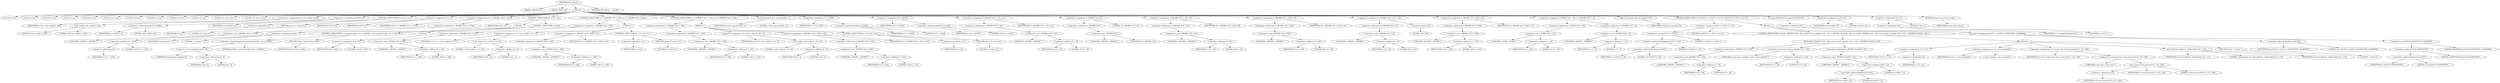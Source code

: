 digraph tftp_connect {  
"1000113" [label = "(METHOD,tftp_connect)" ]
"1000114" [label = "(PARAM,_DWORD *a1)" ]
"1000115" [label = "(PARAM,_BYTE *a2)" ]
"1000116" [label = "(BLOCK,,)" ]
"1000117" [label = "(LOCAL,v4: int)" ]
"1000118" [label = "(LOCAL,v5: int)" ]
"1000119" [label = "(LOCAL,v6: int)" ]
"1000120" [label = "(LOCAL,v7: int)" ]
"1000121" [label = "(LOCAL,v8: int)" ]
"1000122" [label = "(LOCAL,result: int)" ]
"1000123" [label = "(LOCAL,v10: int)" ]
"1000124" [label = "(LOCAL,v11: int)" ]
"1000125" [label = "(LOCAL,v12: int *)" ]
"1000126" [label = "(LOCAL,v13: int)" ]
"1000127" [label = "(LOCAL,v14: const char *)" ]
"1000128" [label = "(LOCAL,v15: char [ 128 ])" ]
"1000129" [label = "(<operator>.assignment,v4 = Curl_ccalloc(1, 336))" ]
"1000130" [label = "(IDENTIFIER,v4,v4 = Curl_ccalloc(1, 336))" ]
"1000131" [label = "(Curl_ccalloc,Curl_ccalloc(1, 336))" ]
"1000132" [label = "(LITERAL,1,Curl_ccalloc(1, 336))" ]
"1000133" [label = "(LITERAL,336,Curl_ccalloc(1, 336))" ]
"1000134" [label = "(<operator>.assignment,a1[188] = v4)" ]
"1000135" [label = "(<operator>.indirectIndexAccess,a1[188])" ]
"1000136" [label = "(IDENTIFIER,a1,a1[188] = v4)" ]
"1000137" [label = "(LITERAL,188,a1[188] = v4)" ]
"1000138" [label = "(IDENTIFIER,v4,a1[188] = v4)" ]
"1000139" [label = "(CONTROL_STRUCTURE,if ( !v4 ),if ( !v4 ))" ]
"1000140" [label = "(<operator>.logicalNot,!v4)" ]
"1000141" [label = "(IDENTIFIER,v4,!v4)" ]
"1000142" [label = "(RETURN,return 27;,return 27;)" ]
"1000143" [label = "(LITERAL,27,return 27;)" ]
"1000144" [label = "(<operator>.assignment,v5 = v4)" ]
"1000145" [label = "(IDENTIFIER,v5,v5 = v4)" ]
"1000146" [label = "(IDENTIFIER,v4,v5 = v4)" ]
"1000147" [label = "(<operator>.assignment,v6 = *(_DWORD *)(*a1 + 1576))" ]
"1000148" [label = "(IDENTIFIER,v6,v6 = *(_DWORD *)(*a1 + 1576))" ]
"1000149" [label = "(<operator>.indirection,*(_DWORD *)(*a1 + 1576))" ]
"1000150" [label = "(<operator>.cast,(_DWORD *)(*a1 + 1576))" ]
"1000151" [label = "(UNKNOWN,_DWORD *,_DWORD *)" ]
"1000152" [label = "(<operator>.addition,*a1 + 1576)" ]
"1000153" [label = "(<operator>.indirection,*a1)" ]
"1000154" [label = "(IDENTIFIER,a1,*a1 + 1576)" ]
"1000155" [label = "(LITERAL,1576,*a1 + 1576)" ]
"1000156" [label = "(CONTROL_STRUCTURE,if ( v6 ),if ( v6 ))" ]
"1000157" [label = "(IDENTIFIER,v6,if ( v6 ))" ]
"1000158" [label = "(BLOCK,,)" ]
"1000159" [label = "(<operator>.assignment,result = 71)" ]
"1000160" [label = "(IDENTIFIER,result,result = 71)" ]
"1000161" [label = "(LITERAL,71,result = 71)" ]
"1000162" [label = "(CONTROL_STRUCTURE,if ( (unsigned int)(v6 - 8) >= 0xFFB1 ),if ( (unsigned int)(v6 - 8) >= 0xFFB1 ))" ]
"1000163" [label = "(<operator>.greaterEqualsThan,(unsigned int)(v6 - 8) >= 0xFFB1)" ]
"1000164" [label = "(<operator>.cast,(unsigned int)(v6 - 8))" ]
"1000165" [label = "(UNKNOWN,unsigned int,unsigned int)" ]
"1000166" [label = "(<operator>.subtraction,v6 - 8)" ]
"1000167" [label = "(IDENTIFIER,v6,v6 - 8)" ]
"1000168" [label = "(LITERAL,8,v6 - 8)" ]
"1000169" [label = "(LITERAL,0xFFB1,(unsigned int)(v6 - 8) >= 0xFFB1)" ]
"1000170" [label = "(RETURN,return result;,return result;)" ]
"1000171" [label = "(IDENTIFIER,result,return result;)" ]
"1000172" [label = "(CONTROL_STRUCTURE,else,else)" ]
"1000173" [label = "(BLOCK,,)" ]
"1000174" [label = "(<operator>.assignment,v6 = 512)" ]
"1000175" [label = "(IDENTIFIER,v6,v6 = 512)" ]
"1000176" [label = "(LITERAL,512,v6 = 512)" ]
"1000177" [label = "(CONTROL_STRUCTURE,if ( !*(_DWORD *)(v5 + 328) ),if ( !*(_DWORD *)(v5 + 328) ))" ]
"1000178" [label = "(<operator>.logicalNot,!*(_DWORD *)(v5 + 328))" ]
"1000179" [label = "(<operator>.indirection,*(_DWORD *)(v5 + 328))" ]
"1000180" [label = "(<operator>.cast,(_DWORD *)(v5 + 328))" ]
"1000181" [label = "(UNKNOWN,_DWORD *,_DWORD *)" ]
"1000182" [label = "(<operator>.addition,v5 + 328)" ]
"1000183" [label = "(IDENTIFIER,v5,v5 + 328)" ]
"1000184" [label = "(LITERAL,328,v5 + 328)" ]
"1000185" [label = "(BLOCK,,)" ]
"1000186" [label = "(<operator>.assignment,v11 = Curl_ccalloc(1, v6 + 4))" ]
"1000187" [label = "(IDENTIFIER,v11,v11 = Curl_ccalloc(1, v6 + 4))" ]
"1000188" [label = "(Curl_ccalloc,Curl_ccalloc(1, v6 + 4))" ]
"1000189" [label = "(LITERAL,1,Curl_ccalloc(1, v6 + 4))" ]
"1000190" [label = "(<operator>.addition,v6 + 4)" ]
"1000191" [label = "(IDENTIFIER,v6,v6 + 4)" ]
"1000192" [label = "(LITERAL,4,v6 + 4)" ]
"1000193" [label = "(<operator>.assignment,*(_DWORD *)(v5 + 328) = v11)" ]
"1000194" [label = "(<operator>.indirection,*(_DWORD *)(v5 + 328))" ]
"1000195" [label = "(<operator>.cast,(_DWORD *)(v5 + 328))" ]
"1000196" [label = "(UNKNOWN,_DWORD *,_DWORD *)" ]
"1000197" [label = "(<operator>.addition,v5 + 328)" ]
"1000198" [label = "(IDENTIFIER,v5,v5 + 328)" ]
"1000199" [label = "(LITERAL,328,v5 + 328)" ]
"1000200" [label = "(IDENTIFIER,v11,*(_DWORD *)(v5 + 328) = v11)" ]
"1000201" [label = "(CONTROL_STRUCTURE,if ( !v11 ),if ( !v11 ))" ]
"1000202" [label = "(<operator>.logicalNot,!v11)" ]
"1000203" [label = "(IDENTIFIER,v11,!v11)" ]
"1000204" [label = "(RETURN,return 27;,return 27;)" ]
"1000205" [label = "(LITERAL,27,return 27;)" ]
"1000206" [label = "(CONTROL_STRUCTURE,if ( !*(_DWORD *)(v5 + 332) ),if ( !*(_DWORD *)(v5 + 332) ))" ]
"1000207" [label = "(<operator>.logicalNot,!*(_DWORD *)(v5 + 332))" ]
"1000208" [label = "(<operator>.indirection,*(_DWORD *)(v5 + 332))" ]
"1000209" [label = "(<operator>.cast,(_DWORD *)(v5 + 332))" ]
"1000210" [label = "(UNKNOWN,_DWORD *,_DWORD *)" ]
"1000211" [label = "(<operator>.addition,v5 + 332)" ]
"1000212" [label = "(IDENTIFIER,v5,v5 + 332)" ]
"1000213" [label = "(LITERAL,332,v5 + 332)" ]
"1000214" [label = "(BLOCK,,)" ]
"1000215" [label = "(<operator>.assignment,v10 = Curl_ccalloc(1, v6 + 4))" ]
"1000216" [label = "(IDENTIFIER,v10,v10 = Curl_ccalloc(1, v6 + 4))" ]
"1000217" [label = "(Curl_ccalloc,Curl_ccalloc(1, v6 + 4))" ]
"1000218" [label = "(LITERAL,1,Curl_ccalloc(1, v6 + 4))" ]
"1000219" [label = "(<operator>.addition,v6 + 4)" ]
"1000220" [label = "(IDENTIFIER,v6,v6 + 4)" ]
"1000221" [label = "(LITERAL,4,v6 + 4)" ]
"1000222" [label = "(<operator>.assignment,*(_DWORD *)(v5 + 332) = v10)" ]
"1000223" [label = "(<operator>.indirection,*(_DWORD *)(v5 + 332))" ]
"1000224" [label = "(<operator>.cast,(_DWORD *)(v5 + 332))" ]
"1000225" [label = "(UNKNOWN,_DWORD *,_DWORD *)" ]
"1000226" [label = "(<operator>.addition,v5 + 332)" ]
"1000227" [label = "(IDENTIFIER,v5,v5 + 332)" ]
"1000228" [label = "(LITERAL,332,v5 + 332)" ]
"1000229" [label = "(IDENTIFIER,v10,*(_DWORD *)(v5 + 332) = v10)" ]
"1000230" [label = "(CONTROL_STRUCTURE,if ( !v10 ),if ( !v10 ))" ]
"1000231" [label = "(<operator>.logicalNot,!v10)" ]
"1000232" [label = "(IDENTIFIER,v10,!v10)" ]
"1000233" [label = "(RETURN,return 27;,return 27;)" ]
"1000234" [label = "(LITERAL,27,return 27;)" ]
"1000235" [label = "(Curl_conncontrol,Curl_conncontrol(a1, 1))" ]
"1000236" [label = "(IDENTIFIER,a1,Curl_conncontrol(a1, 1))" ]
"1000237" [label = "(LITERAL,1,Curl_conncontrol(a1, 1))" ]
"1000238" [label = "(<operator>.assignment,v7 = a1[20])" ]
"1000239" [label = "(IDENTIFIER,v7,v7 = a1[20])" ]
"1000240" [label = "(<operator>.indirectIndexAccess,a1[20])" ]
"1000241" [label = "(IDENTIFIER,a1,v7 = a1[20])" ]
"1000242" [label = "(LITERAL,20,v7 = a1[20])" ]
"1000243" [label = "(<operator>.assignment,v8 = a1[105])" ]
"1000244" [label = "(IDENTIFIER,v8,v8 = a1[105])" ]
"1000245" [label = "(<operator>.indirectIndexAccess,a1[105])" ]
"1000246" [label = "(IDENTIFIER,a1,v8 = a1[105])" ]
"1000247" [label = "(LITERAL,105,v8 = a1[105])" ]
"1000248" [label = "(<operator>.assignment,*(_DWORD *)(v5 + 16) = a1)" ]
"1000249" [label = "(<operator>.indirection,*(_DWORD *)(v5 + 16))" ]
"1000250" [label = "(<operator>.cast,(_DWORD *)(v5 + 16))" ]
"1000251" [label = "(UNKNOWN,_DWORD *,_DWORD *)" ]
"1000252" [label = "(<operator>.addition,v5 + 16)" ]
"1000253" [label = "(IDENTIFIER,v5,v5 + 16)" ]
"1000254" [label = "(LITERAL,16,v5 + 16)" ]
"1000255" [label = "(IDENTIFIER,a1,*(_DWORD *)(v5 + 16) = a1)" ]
"1000256" [label = "(<operator>.assignment,*(_DWORD *)v5 = 0)" ]
"1000257" [label = "(<operator>.indirection,*(_DWORD *)v5)" ]
"1000258" [label = "(<operator>.cast,(_DWORD *)v5)" ]
"1000259" [label = "(UNKNOWN,_DWORD *,_DWORD *)" ]
"1000260" [label = "(IDENTIFIER,v5,(_DWORD *)v5)" ]
"1000261" [label = "(LITERAL,0,*(_DWORD *)v5 = 0)" ]
"1000262" [label = "(<operator>.assignment,*(_DWORD *)(v5 + 20) = v8)" ]
"1000263" [label = "(<operator>.indirection,*(_DWORD *)(v5 + 20))" ]
"1000264" [label = "(<operator>.cast,(_DWORD *)(v5 + 20))" ]
"1000265" [label = "(UNKNOWN,_DWORD *,_DWORD *)" ]
"1000266" [label = "(<operator>.addition,v5 + 20)" ]
"1000267" [label = "(IDENTIFIER,v5,v5 + 20)" ]
"1000268" [label = "(LITERAL,20,v5 + 20)" ]
"1000269" [label = "(IDENTIFIER,v8,*(_DWORD *)(v5 + 20) = v8)" ]
"1000270" [label = "(<operator>.assignment,*(_DWORD *)(v5 + 320) = v6)" ]
"1000271" [label = "(<operator>.indirection,*(_DWORD *)(v5 + 320))" ]
"1000272" [label = "(<operator>.cast,(_DWORD *)(v5 + 320))" ]
"1000273" [label = "(UNKNOWN,_DWORD *,_DWORD *)" ]
"1000274" [label = "(<operator>.addition,v5 + 320)" ]
"1000275" [label = "(IDENTIFIER,v5,v5 + 320)" ]
"1000276" [label = "(LITERAL,320,v5 + 320)" ]
"1000277" [label = "(IDENTIFIER,v6,*(_DWORD *)(v5 + 320) = v6)" ]
"1000278" [label = "(<operator>.assignment,*(_DWORD *)(v5 + 8) = -100)" ]
"1000279" [label = "(<operator>.indirection,*(_DWORD *)(v5 + 8))" ]
"1000280" [label = "(<operator>.cast,(_DWORD *)(v5 + 8))" ]
"1000281" [label = "(UNKNOWN,_DWORD *,_DWORD *)" ]
"1000282" [label = "(<operator>.addition,v5 + 8)" ]
"1000283" [label = "(IDENTIFIER,v5,v5 + 8)" ]
"1000284" [label = "(LITERAL,8,v5 + 8)" ]
"1000285" [label = "(<operator>.minus,-100)" ]
"1000286" [label = "(LITERAL,100,-100)" ]
"1000287" [label = "(<operator>.assignment,*(_DWORD *)(v5 + 324) = v6)" ]
"1000288" [label = "(<operator>.indirection,*(_DWORD *)(v5 + 324))" ]
"1000289" [label = "(<operator>.cast,(_DWORD *)(v5 + 324))" ]
"1000290" [label = "(UNKNOWN,_DWORD *,_DWORD *)" ]
"1000291" [label = "(<operator>.addition,v5 + 324)" ]
"1000292" [label = "(IDENTIFIER,v5,v5 + 324)" ]
"1000293" [label = "(LITERAL,324,v5 + 324)" ]
"1000294" [label = "(IDENTIFIER,v6,*(_DWORD *)(v5 + 324) = v6)" ]
"1000295" [label = "(<operator>.assignment,*(_WORD *)(v5 + 52) = *(_DWORD *)(v7 + 4))" ]
"1000296" [label = "(<operator>.indirection,*(_WORD *)(v5 + 52))" ]
"1000297" [label = "(<operator>.cast,(_WORD *)(v5 + 52))" ]
"1000298" [label = "(UNKNOWN,_WORD *,_WORD *)" ]
"1000299" [label = "(<operator>.addition,v5 + 52)" ]
"1000300" [label = "(IDENTIFIER,v5,v5 + 52)" ]
"1000301" [label = "(LITERAL,52,v5 + 52)" ]
"1000302" [label = "(<operator>.indirection,*(_DWORD *)(v7 + 4))" ]
"1000303" [label = "(<operator>.cast,(_DWORD *)(v7 + 4))" ]
"1000304" [label = "(UNKNOWN,_DWORD *,_DWORD *)" ]
"1000305" [label = "(<operator>.addition,v7 + 4)" ]
"1000306" [label = "(IDENTIFIER,v7,v7 + 4)" ]
"1000307" [label = "(LITERAL,4,v7 + 4)" ]
"1000308" [label = "(tftp_set_timeouts,tftp_set_timeouts(v5))" ]
"1000309" [label = "(IDENTIFIER,v5,tftp_set_timeouts(v5))" ]
"1000310" [label = "(CONTROL_STRUCTURE,if ( ((a1[147] >> 25) & 1) == 0 ),if ( ((a1[147] >> 25) & 1) == 0 ))" ]
"1000311" [label = "(<operator>.equals,((a1[147] >> 25) & 1) == 0)" ]
"1000312" [label = "(<operator>.and,(a1[147] >> 25) & 1)" ]
"1000313" [label = "(<operator>.arithmeticShiftRight,a1[147] >> 25)" ]
"1000314" [label = "(<operator>.indirectIndexAccess,a1[147])" ]
"1000315" [label = "(IDENTIFIER,a1,a1[147] >> 25)" ]
"1000316" [label = "(LITERAL,147,a1[147] >> 25)" ]
"1000317" [label = "(LITERAL,25,a1[147] >> 25)" ]
"1000318" [label = "(LITERAL,1,(a1[147] >> 25) & 1)" ]
"1000319" [label = "(LITERAL,0,((a1[147] >> 25) & 1) == 0)" ]
"1000320" [label = "(BLOCK,,)" ]
"1000321" [label = "(CONTROL_STRUCTURE,if ( bind(*(_DWORD *)(v5 + 20), (const struct sockaddr *)(v5 + 52), *(_DWORD *)(a1[20] + 16)) ),if ( bind(*(_DWORD *)(v5 + 20), (const struct sockaddr *)(v5 + 52), *(_DWORD *)(a1[20] + 16)) ))" ]
"1000322" [label = "(bind,bind(*(_DWORD *)(v5 + 20), (const struct sockaddr *)(v5 + 52), *(_DWORD *)(a1[20] + 16)))" ]
"1000323" [label = "(<operator>.indirection,*(_DWORD *)(v5 + 20))" ]
"1000324" [label = "(<operator>.cast,(_DWORD *)(v5 + 20))" ]
"1000325" [label = "(UNKNOWN,_DWORD *,_DWORD *)" ]
"1000326" [label = "(<operator>.addition,v5 + 20)" ]
"1000327" [label = "(IDENTIFIER,v5,v5 + 20)" ]
"1000328" [label = "(LITERAL,20,v5 + 20)" ]
"1000329" [label = "(<operator>.cast,(const struct sockaddr *)(v5 + 52))" ]
"1000330" [label = "(UNKNOWN,const struct sockaddr *,const struct sockaddr *)" ]
"1000331" [label = "(<operator>.addition,v5 + 52)" ]
"1000332" [label = "(IDENTIFIER,v5,v5 + 52)" ]
"1000333" [label = "(LITERAL,52,v5 + 52)" ]
"1000334" [label = "(<operator>.indirection,*(_DWORD *)(a1[20] + 16))" ]
"1000335" [label = "(<operator>.cast,(_DWORD *)(a1[20] + 16))" ]
"1000336" [label = "(UNKNOWN,_DWORD *,_DWORD *)" ]
"1000337" [label = "(<operator>.addition,a1[20] + 16)" ]
"1000338" [label = "(<operator>.indirectIndexAccess,a1[20])" ]
"1000339" [label = "(IDENTIFIER,a1,a1[20] + 16)" ]
"1000340" [label = "(LITERAL,20,a1[20] + 16)" ]
"1000341" [label = "(LITERAL,16,a1[20] + 16)" ]
"1000342" [label = "(BLOCK,,)" ]
"1000343" [label = "(<operator>.assignment,v13 = *a1)" ]
"1000344" [label = "(IDENTIFIER,v13,v13 = *a1)" ]
"1000345" [label = "(<operator>.indirection,*a1)" ]
"1000346" [label = "(IDENTIFIER,a1,v13 = *a1)" ]
"1000347" [label = "(<operator>.assignment,v12 = _errno_location())" ]
"1000348" [label = "(IDENTIFIER,v12,v12 = _errno_location())" ]
"1000349" [label = "(_errno_location,_errno_location())" ]
"1000350" [label = "(<operator>.assignment,v14 = (const char *)Curl_strerror(*v12, v15, 128))" ]
"1000351" [label = "(IDENTIFIER,v14,v14 = (const char *)Curl_strerror(*v12, v15, 128))" ]
"1000352" [label = "(<operator>.cast,(const char *)Curl_strerror(*v12, v15, 128))" ]
"1000353" [label = "(UNKNOWN,const char *,const char *)" ]
"1000354" [label = "(Curl_strerror,Curl_strerror(*v12, v15, 128))" ]
"1000355" [label = "(<operator>.indirection,*v12)" ]
"1000356" [label = "(IDENTIFIER,v12,Curl_strerror(*v12, v15, 128))" ]
"1000357" [label = "(IDENTIFIER,v15,Curl_strerror(*v12, v15, 128))" ]
"1000358" [label = "(LITERAL,128,Curl_strerror(*v12, v15, 128))" ]
"1000359" [label = "(Curl_failf,Curl_failf(v13, \"bind() failed; %s\", v14))" ]
"1000360" [label = "(IDENTIFIER,v13,Curl_failf(v13, \"bind() failed; %s\", v14))" ]
"1000361" [label = "(LITERAL,\"bind() failed; %s\",Curl_failf(v13, \"bind() failed; %s\", v14))" ]
"1000362" [label = "(IDENTIFIER,v14,Curl_failf(v13, \"bind() failed; %s\", v14))" ]
"1000363" [label = "(RETURN,return 7;,return 7;)" ]
"1000364" [label = "(LITERAL,7,return 7;)" ]
"1000365" [label = "(<operator>.assignment,a1[147] = a1[147] & 0xFDFFFFFF | 0x2000000)" ]
"1000366" [label = "(<operator>.indirectIndexAccess,a1[147])" ]
"1000367" [label = "(IDENTIFIER,a1,a1[147] = a1[147] & 0xFDFFFFFF | 0x2000000)" ]
"1000368" [label = "(LITERAL,147,a1[147] = a1[147] & 0xFDFFFFFF | 0x2000000)" ]
"1000369" [label = "(<operator>.or,a1[147] & 0xFDFFFFFF | 0x2000000)" ]
"1000370" [label = "(<operator>.and,a1[147] & 0xFDFFFFFF)" ]
"1000371" [label = "(<operator>.indirectIndexAccess,a1[147])" ]
"1000372" [label = "(IDENTIFIER,a1,a1[147] & 0xFDFFFFFF)" ]
"1000373" [label = "(LITERAL,147,a1[147] & 0xFDFFFFFF)" ]
"1000374" [label = "(LITERAL,0xFDFFFFFF,a1[147] & 0xFDFFFFFF)" ]
"1000375" [label = "(LITERAL,0x2000000,a1[147] & 0xFDFFFFFF | 0x2000000)" ]
"1000376" [label = "(Curl_pgrsStartNow,Curl_pgrsStartNow(*a1))" ]
"1000377" [label = "(<operator>.indirection,*a1)" ]
"1000378" [label = "(IDENTIFIER,a1,Curl_pgrsStartNow(*a1))" ]
"1000379" [label = "(<operator>.assignment,result = 0)" ]
"1000380" [label = "(IDENTIFIER,result,result = 0)" ]
"1000381" [label = "(LITERAL,0,result = 0)" ]
"1000382" [label = "(<operator>.assignment,*a2 = 1)" ]
"1000383" [label = "(<operator>.indirection,*a2)" ]
"1000384" [label = "(IDENTIFIER,a2,*a2 = 1)" ]
"1000385" [label = "(LITERAL,1,*a2 = 1)" ]
"1000386" [label = "(RETURN,return result;,return result;)" ]
"1000387" [label = "(IDENTIFIER,result,return result;)" ]
"1000388" [label = "(METHOD_RETURN,int __fastcall)" ]
  "1000113" -> "1000114" 
  "1000113" -> "1000115" 
  "1000113" -> "1000116" 
  "1000113" -> "1000388" 
  "1000116" -> "1000117" 
  "1000116" -> "1000118" 
  "1000116" -> "1000119" 
  "1000116" -> "1000120" 
  "1000116" -> "1000121" 
  "1000116" -> "1000122" 
  "1000116" -> "1000123" 
  "1000116" -> "1000124" 
  "1000116" -> "1000125" 
  "1000116" -> "1000126" 
  "1000116" -> "1000127" 
  "1000116" -> "1000128" 
  "1000116" -> "1000129" 
  "1000116" -> "1000134" 
  "1000116" -> "1000139" 
  "1000116" -> "1000144" 
  "1000116" -> "1000147" 
  "1000116" -> "1000156" 
  "1000116" -> "1000177" 
  "1000116" -> "1000206" 
  "1000116" -> "1000235" 
  "1000116" -> "1000238" 
  "1000116" -> "1000243" 
  "1000116" -> "1000248" 
  "1000116" -> "1000256" 
  "1000116" -> "1000262" 
  "1000116" -> "1000270" 
  "1000116" -> "1000278" 
  "1000116" -> "1000287" 
  "1000116" -> "1000295" 
  "1000116" -> "1000308" 
  "1000116" -> "1000310" 
  "1000116" -> "1000376" 
  "1000116" -> "1000379" 
  "1000116" -> "1000382" 
  "1000116" -> "1000386" 
  "1000129" -> "1000130" 
  "1000129" -> "1000131" 
  "1000131" -> "1000132" 
  "1000131" -> "1000133" 
  "1000134" -> "1000135" 
  "1000134" -> "1000138" 
  "1000135" -> "1000136" 
  "1000135" -> "1000137" 
  "1000139" -> "1000140" 
  "1000139" -> "1000142" 
  "1000140" -> "1000141" 
  "1000142" -> "1000143" 
  "1000144" -> "1000145" 
  "1000144" -> "1000146" 
  "1000147" -> "1000148" 
  "1000147" -> "1000149" 
  "1000149" -> "1000150" 
  "1000150" -> "1000151" 
  "1000150" -> "1000152" 
  "1000152" -> "1000153" 
  "1000152" -> "1000155" 
  "1000153" -> "1000154" 
  "1000156" -> "1000157" 
  "1000156" -> "1000158" 
  "1000156" -> "1000172" 
  "1000158" -> "1000159" 
  "1000158" -> "1000162" 
  "1000159" -> "1000160" 
  "1000159" -> "1000161" 
  "1000162" -> "1000163" 
  "1000162" -> "1000170" 
  "1000163" -> "1000164" 
  "1000163" -> "1000169" 
  "1000164" -> "1000165" 
  "1000164" -> "1000166" 
  "1000166" -> "1000167" 
  "1000166" -> "1000168" 
  "1000170" -> "1000171" 
  "1000172" -> "1000173" 
  "1000173" -> "1000174" 
  "1000174" -> "1000175" 
  "1000174" -> "1000176" 
  "1000177" -> "1000178" 
  "1000177" -> "1000185" 
  "1000178" -> "1000179" 
  "1000179" -> "1000180" 
  "1000180" -> "1000181" 
  "1000180" -> "1000182" 
  "1000182" -> "1000183" 
  "1000182" -> "1000184" 
  "1000185" -> "1000186" 
  "1000185" -> "1000193" 
  "1000185" -> "1000201" 
  "1000186" -> "1000187" 
  "1000186" -> "1000188" 
  "1000188" -> "1000189" 
  "1000188" -> "1000190" 
  "1000190" -> "1000191" 
  "1000190" -> "1000192" 
  "1000193" -> "1000194" 
  "1000193" -> "1000200" 
  "1000194" -> "1000195" 
  "1000195" -> "1000196" 
  "1000195" -> "1000197" 
  "1000197" -> "1000198" 
  "1000197" -> "1000199" 
  "1000201" -> "1000202" 
  "1000201" -> "1000204" 
  "1000202" -> "1000203" 
  "1000204" -> "1000205" 
  "1000206" -> "1000207" 
  "1000206" -> "1000214" 
  "1000207" -> "1000208" 
  "1000208" -> "1000209" 
  "1000209" -> "1000210" 
  "1000209" -> "1000211" 
  "1000211" -> "1000212" 
  "1000211" -> "1000213" 
  "1000214" -> "1000215" 
  "1000214" -> "1000222" 
  "1000214" -> "1000230" 
  "1000215" -> "1000216" 
  "1000215" -> "1000217" 
  "1000217" -> "1000218" 
  "1000217" -> "1000219" 
  "1000219" -> "1000220" 
  "1000219" -> "1000221" 
  "1000222" -> "1000223" 
  "1000222" -> "1000229" 
  "1000223" -> "1000224" 
  "1000224" -> "1000225" 
  "1000224" -> "1000226" 
  "1000226" -> "1000227" 
  "1000226" -> "1000228" 
  "1000230" -> "1000231" 
  "1000230" -> "1000233" 
  "1000231" -> "1000232" 
  "1000233" -> "1000234" 
  "1000235" -> "1000236" 
  "1000235" -> "1000237" 
  "1000238" -> "1000239" 
  "1000238" -> "1000240" 
  "1000240" -> "1000241" 
  "1000240" -> "1000242" 
  "1000243" -> "1000244" 
  "1000243" -> "1000245" 
  "1000245" -> "1000246" 
  "1000245" -> "1000247" 
  "1000248" -> "1000249" 
  "1000248" -> "1000255" 
  "1000249" -> "1000250" 
  "1000250" -> "1000251" 
  "1000250" -> "1000252" 
  "1000252" -> "1000253" 
  "1000252" -> "1000254" 
  "1000256" -> "1000257" 
  "1000256" -> "1000261" 
  "1000257" -> "1000258" 
  "1000258" -> "1000259" 
  "1000258" -> "1000260" 
  "1000262" -> "1000263" 
  "1000262" -> "1000269" 
  "1000263" -> "1000264" 
  "1000264" -> "1000265" 
  "1000264" -> "1000266" 
  "1000266" -> "1000267" 
  "1000266" -> "1000268" 
  "1000270" -> "1000271" 
  "1000270" -> "1000277" 
  "1000271" -> "1000272" 
  "1000272" -> "1000273" 
  "1000272" -> "1000274" 
  "1000274" -> "1000275" 
  "1000274" -> "1000276" 
  "1000278" -> "1000279" 
  "1000278" -> "1000285" 
  "1000279" -> "1000280" 
  "1000280" -> "1000281" 
  "1000280" -> "1000282" 
  "1000282" -> "1000283" 
  "1000282" -> "1000284" 
  "1000285" -> "1000286" 
  "1000287" -> "1000288" 
  "1000287" -> "1000294" 
  "1000288" -> "1000289" 
  "1000289" -> "1000290" 
  "1000289" -> "1000291" 
  "1000291" -> "1000292" 
  "1000291" -> "1000293" 
  "1000295" -> "1000296" 
  "1000295" -> "1000302" 
  "1000296" -> "1000297" 
  "1000297" -> "1000298" 
  "1000297" -> "1000299" 
  "1000299" -> "1000300" 
  "1000299" -> "1000301" 
  "1000302" -> "1000303" 
  "1000303" -> "1000304" 
  "1000303" -> "1000305" 
  "1000305" -> "1000306" 
  "1000305" -> "1000307" 
  "1000308" -> "1000309" 
  "1000310" -> "1000311" 
  "1000310" -> "1000320" 
  "1000311" -> "1000312" 
  "1000311" -> "1000319" 
  "1000312" -> "1000313" 
  "1000312" -> "1000318" 
  "1000313" -> "1000314" 
  "1000313" -> "1000317" 
  "1000314" -> "1000315" 
  "1000314" -> "1000316" 
  "1000320" -> "1000321" 
  "1000320" -> "1000365" 
  "1000321" -> "1000322" 
  "1000321" -> "1000342" 
  "1000322" -> "1000323" 
  "1000322" -> "1000329" 
  "1000322" -> "1000334" 
  "1000323" -> "1000324" 
  "1000324" -> "1000325" 
  "1000324" -> "1000326" 
  "1000326" -> "1000327" 
  "1000326" -> "1000328" 
  "1000329" -> "1000330" 
  "1000329" -> "1000331" 
  "1000331" -> "1000332" 
  "1000331" -> "1000333" 
  "1000334" -> "1000335" 
  "1000335" -> "1000336" 
  "1000335" -> "1000337" 
  "1000337" -> "1000338" 
  "1000337" -> "1000341" 
  "1000338" -> "1000339" 
  "1000338" -> "1000340" 
  "1000342" -> "1000343" 
  "1000342" -> "1000347" 
  "1000342" -> "1000350" 
  "1000342" -> "1000359" 
  "1000342" -> "1000363" 
  "1000343" -> "1000344" 
  "1000343" -> "1000345" 
  "1000345" -> "1000346" 
  "1000347" -> "1000348" 
  "1000347" -> "1000349" 
  "1000350" -> "1000351" 
  "1000350" -> "1000352" 
  "1000352" -> "1000353" 
  "1000352" -> "1000354" 
  "1000354" -> "1000355" 
  "1000354" -> "1000357" 
  "1000354" -> "1000358" 
  "1000355" -> "1000356" 
  "1000359" -> "1000360" 
  "1000359" -> "1000361" 
  "1000359" -> "1000362" 
  "1000363" -> "1000364" 
  "1000365" -> "1000366" 
  "1000365" -> "1000369" 
  "1000366" -> "1000367" 
  "1000366" -> "1000368" 
  "1000369" -> "1000370" 
  "1000369" -> "1000375" 
  "1000370" -> "1000371" 
  "1000370" -> "1000374" 
  "1000371" -> "1000372" 
  "1000371" -> "1000373" 
  "1000376" -> "1000377" 
  "1000377" -> "1000378" 
  "1000379" -> "1000380" 
  "1000379" -> "1000381" 
  "1000382" -> "1000383" 
  "1000382" -> "1000385" 
  "1000383" -> "1000384" 
  "1000386" -> "1000387" 
}
